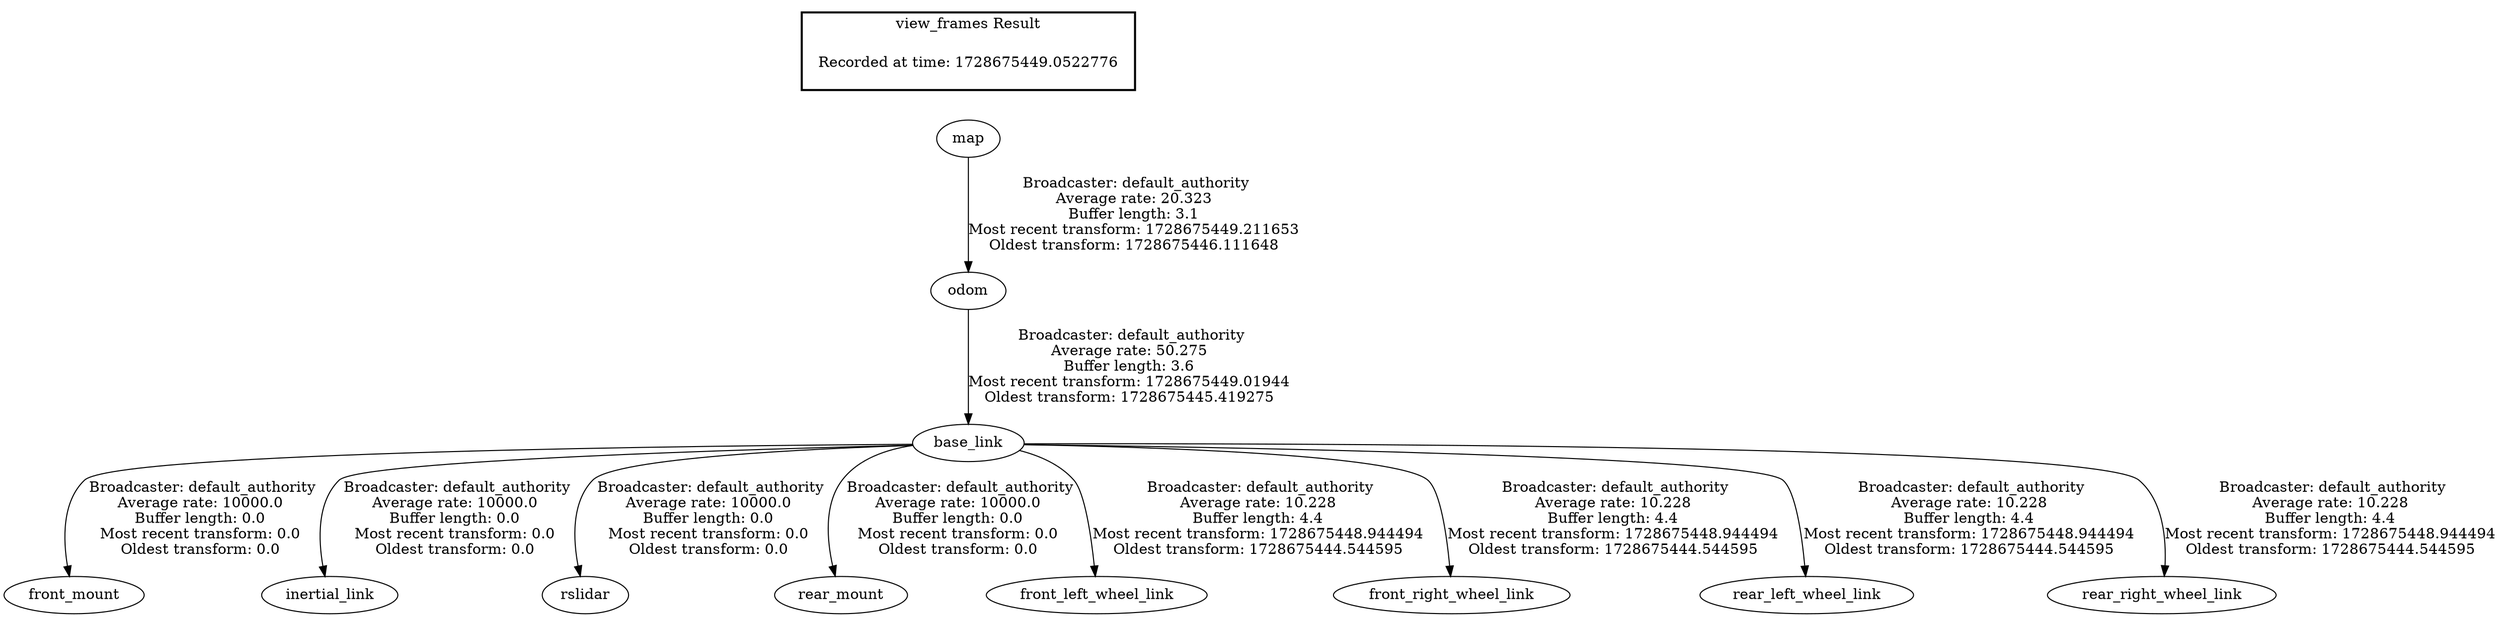 digraph G {
"base_link" -> "front_mount"[label=" Broadcaster: default_authority\nAverage rate: 10000.0\nBuffer length: 0.0\nMost recent transform: 0.0\nOldest transform: 0.0\n"];
"odom" -> "base_link"[label=" Broadcaster: default_authority\nAverage rate: 50.275\nBuffer length: 3.6\nMost recent transform: 1728675449.01944\nOldest transform: 1728675445.419275\n"];
"base_link" -> "inertial_link"[label=" Broadcaster: default_authority\nAverage rate: 10000.0\nBuffer length: 0.0\nMost recent transform: 0.0\nOldest transform: 0.0\n"];
"base_link" -> "rslidar"[label=" Broadcaster: default_authority\nAverage rate: 10000.0\nBuffer length: 0.0\nMost recent transform: 0.0\nOldest transform: 0.0\n"];
"base_link" -> "rear_mount"[label=" Broadcaster: default_authority\nAverage rate: 10000.0\nBuffer length: 0.0\nMost recent transform: 0.0\nOldest transform: 0.0\n"];
"base_link" -> "front_left_wheel_link"[label=" Broadcaster: default_authority\nAverage rate: 10.228\nBuffer length: 4.4\nMost recent transform: 1728675448.944494\nOldest transform: 1728675444.544595\n"];
"base_link" -> "front_right_wheel_link"[label=" Broadcaster: default_authority\nAverage rate: 10.228\nBuffer length: 4.4\nMost recent transform: 1728675448.944494\nOldest transform: 1728675444.544595\n"];
"base_link" -> "rear_left_wheel_link"[label=" Broadcaster: default_authority\nAverage rate: 10.228\nBuffer length: 4.4\nMost recent transform: 1728675448.944494\nOldest transform: 1728675444.544595\n"];
"base_link" -> "rear_right_wheel_link"[label=" Broadcaster: default_authority\nAverage rate: 10.228\nBuffer length: 4.4\nMost recent transform: 1728675448.944494\nOldest transform: 1728675444.544595\n"];
"map" -> "odom"[label=" Broadcaster: default_authority\nAverage rate: 20.323\nBuffer length: 3.1\nMost recent transform: 1728675449.211653\nOldest transform: 1728675446.111648\n"];
edge [style=invis];
 subgraph cluster_legend { style=bold; color=black; label ="view_frames Result";
"Recorded at time: 1728675449.0522776"[ shape=plaintext ] ;
}->"map";
}